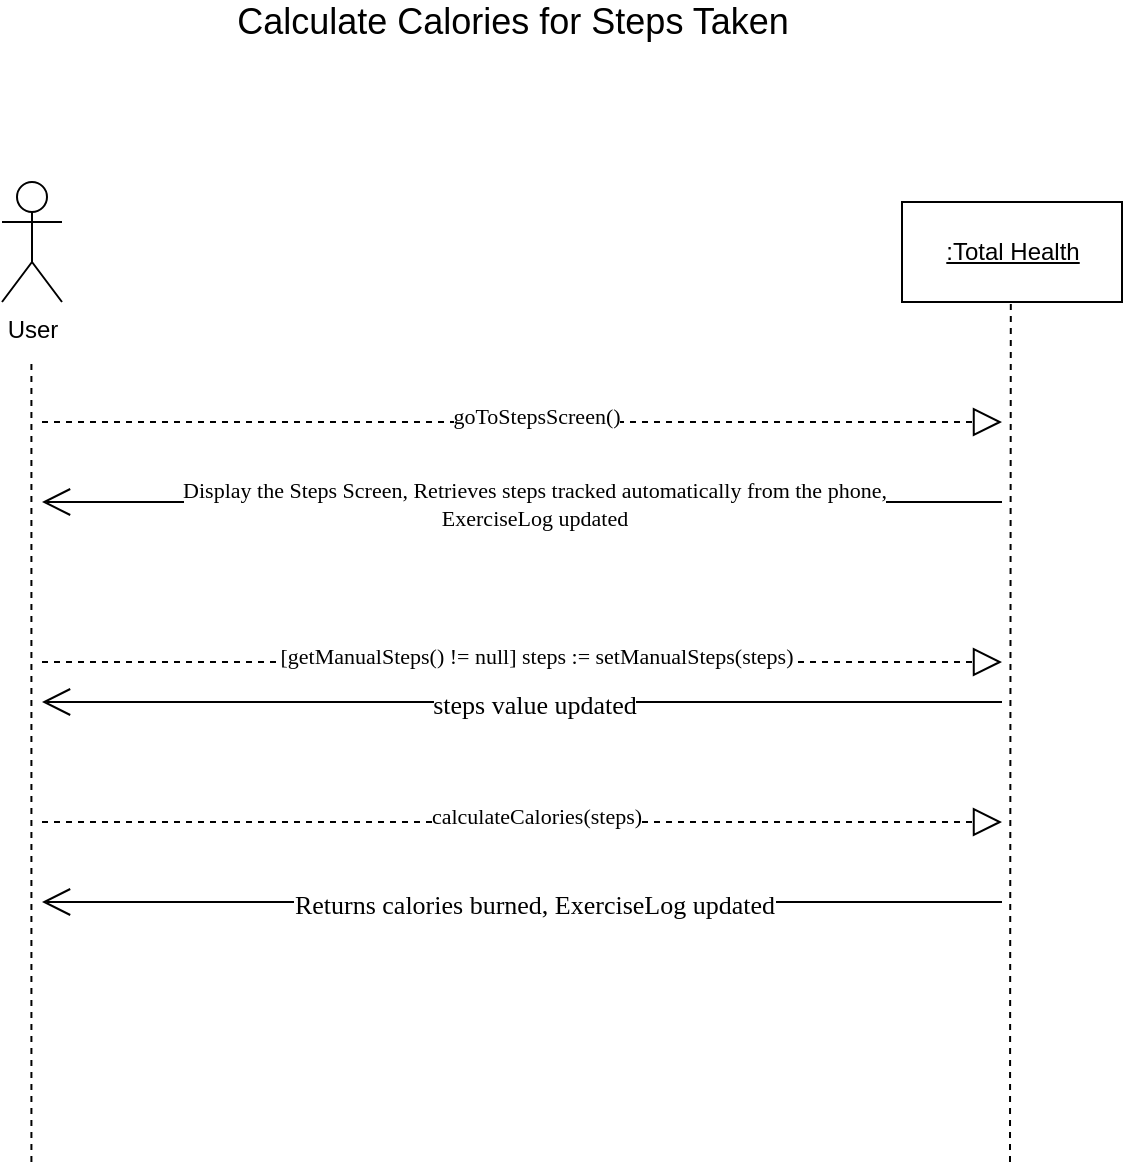 <mxfile version="15.9.6" type="github">
  <diagram id="fsKUEpt00cAQXqf5Vs6Y" name="Page-1">
    <mxGraphModel dx="1221" dy="631" grid="1" gridSize="10" guides="1" tooltips="1" connect="1" arrows="1" fold="1" page="1" pageScale="1" pageWidth="850" pageHeight="1100" math="0" shadow="0">
      <root>
        <mxCell id="0" />
        <mxCell id="1" parent="0" />
        <mxCell id="f-GdbEtR7hPHFlpdBjNb-2" value="User" style="shape=umlActor;verticalLabelPosition=bottom;verticalAlign=top;html=1;" parent="1" vertex="1">
          <mxGeometry x="150" y="130" width="30" height="60" as="geometry" />
        </mxCell>
        <mxCell id="f-GdbEtR7hPHFlpdBjNb-3" value="&lt;u&gt;:Total Health&lt;br&gt;&lt;/u&gt;" style="html=1;" parent="1" vertex="1">
          <mxGeometry x="600" y="140" width="110" height="50" as="geometry" />
        </mxCell>
        <mxCell id="f-GdbEtR7hPHFlpdBjNb-6" value="" style="endArrow=none;dashed=1;html=1;rounded=0;" parent="1" edge="1">
          <mxGeometry width="50" height="50" relative="1" as="geometry">
            <mxPoint x="164.71" y="620" as="sourcePoint" />
            <mxPoint x="164.71" y="220" as="targetPoint" />
          </mxGeometry>
        </mxCell>
        <mxCell id="f-GdbEtR7hPHFlpdBjNb-7" value="" style="endArrow=none;dashed=1;html=1;rounded=0;" parent="1" edge="1">
          <mxGeometry width="50" height="50" relative="1" as="geometry">
            <mxPoint x="654" y="620" as="sourcePoint" />
            <mxPoint x="654.41" y="190" as="targetPoint" />
          </mxGeometry>
        </mxCell>
        <mxCell id="HUZn96XeafT8EaWSQdzz-2" value="" style="endArrow=open;endFill=1;endSize=12;html=1;rounded=0;" parent="1" edge="1">
          <mxGeometry width="160" relative="1" as="geometry">
            <mxPoint x="650" y="290" as="sourcePoint" />
            <mxPoint x="170" y="290" as="targetPoint" />
          </mxGeometry>
        </mxCell>
        <mxCell id="HUZn96XeafT8EaWSQdzz-3" value="&lt;div&gt;&lt;font style=&quot;font-size: 11px&quot; face=&quot;Georgia&quot;&gt;&lt;span style=&quot;color: rgb(0 , 0 , 0) ; font-weight: normal ; text-decoration: none ; font-style: normal&quot;&gt;Display the Steps Screen, Retrieves steps tracked automatically from the phone,&lt;/span&gt;&lt;/font&gt;&lt;/div&gt;&lt;div&gt;&lt;font style=&quot;font-size: 11px&quot; face=&quot;Georgia&quot;&gt;&lt;span style=&quot;color: rgb(0 , 0 , 0) ; font-weight: normal ; text-decoration: none ; font-style: normal&quot;&gt;ExerciseLog updated&lt;/span&gt;&lt;/font&gt;&lt;/div&gt;" style="edgeLabel;html=1;align=center;verticalAlign=middle;resizable=0;points=[];" parent="HUZn96XeafT8EaWSQdzz-2" vertex="1" connectable="0">
          <mxGeometry x="-0.025" y="1" relative="1" as="geometry">
            <mxPoint as="offset" />
          </mxGeometry>
        </mxCell>
        <mxCell id="HUZn96XeafT8EaWSQdzz-4" value="" style="endArrow=block;dashed=1;endFill=0;endSize=12;html=1;rounded=0;" parent="1" edge="1">
          <mxGeometry width="160" relative="1" as="geometry">
            <mxPoint x="170" y="250" as="sourcePoint" />
            <mxPoint x="650" y="250" as="targetPoint" />
          </mxGeometry>
        </mxCell>
        <mxCell id="HUZn96XeafT8EaWSQdzz-5" value="&lt;font face=&quot;Georgia&quot;&gt;goToStepsScreen()&lt;/font&gt;" style="edgeLabel;html=1;align=center;verticalAlign=middle;resizable=0;points=[];" parent="HUZn96XeafT8EaWSQdzz-4" vertex="1" connectable="0">
          <mxGeometry x="0.028" y="3" relative="1" as="geometry">
            <mxPoint as="offset" />
          </mxGeometry>
        </mxCell>
        <mxCell id="HUZn96XeafT8EaWSQdzz-7" value="" style="endArrow=block;dashed=1;endFill=0;endSize=12;html=1;rounded=0;" parent="1" edge="1">
          <mxGeometry width="160" relative="1" as="geometry">
            <mxPoint x="170" y="450" as="sourcePoint" />
            <mxPoint x="650.0" y="450" as="targetPoint" />
          </mxGeometry>
        </mxCell>
        <mxCell id="HUZn96XeafT8EaWSQdzz-8" value="&lt;font face=&quot;Georgia&quot;&gt;calculateCalories(steps)&lt;/font&gt;" style="edgeLabel;html=1;align=center;verticalAlign=middle;resizable=0;points=[];" parent="HUZn96XeafT8EaWSQdzz-7" vertex="1" connectable="0">
          <mxGeometry x="0.028" y="3" relative="1" as="geometry">
            <mxPoint as="offset" />
          </mxGeometry>
        </mxCell>
        <mxCell id="HUZn96XeafT8EaWSQdzz-9" value="" style="endArrow=block;dashed=1;endFill=0;endSize=12;html=1;rounded=0;" parent="1" edge="1">
          <mxGeometry width="160" relative="1" as="geometry">
            <mxPoint x="170" y="370" as="sourcePoint" />
            <mxPoint x="650.0" y="370" as="targetPoint" />
          </mxGeometry>
        </mxCell>
        <mxCell id="HUZn96XeafT8EaWSQdzz-10" value="&lt;font face=&quot;Georgia&quot;&gt;[getManualSteps() != null] steps := setManualSteps(steps)&lt;/font&gt;" style="edgeLabel;html=1;align=center;verticalAlign=middle;resizable=0;points=[];" parent="HUZn96XeafT8EaWSQdzz-9" vertex="1" connectable="0">
          <mxGeometry x="0.028" y="3" relative="1" as="geometry">
            <mxPoint as="offset" />
          </mxGeometry>
        </mxCell>
        <mxCell id="HUZn96XeafT8EaWSQdzz-11" value="" style="endArrow=open;endFill=1;endSize=12;html=1;rounded=0;" parent="1" edge="1">
          <mxGeometry width="160" relative="1" as="geometry">
            <mxPoint x="650.0" y="490" as="sourcePoint" />
            <mxPoint x="170" y="490" as="targetPoint" />
          </mxGeometry>
        </mxCell>
        <mxCell id="HUZn96XeafT8EaWSQdzz-12" value="&lt;font face=&quot;Georgia&quot;&gt;&lt;span style=&quot;font-size: 13px ; color: rgb(0 , 0 , 0) ; font-weight: normal ; text-decoration: none ; font-style: normal&quot;&gt;Returns calories burned, ExerciseLog updated&lt;/span&gt;&lt;/font&gt;" style="edgeLabel;html=1;align=center;verticalAlign=middle;resizable=0;points=[];" parent="HUZn96XeafT8EaWSQdzz-11" vertex="1" connectable="0">
          <mxGeometry x="-0.025" y="1" relative="1" as="geometry">
            <mxPoint as="offset" />
          </mxGeometry>
        </mxCell>
        <mxCell id="HUZn96XeafT8EaWSQdzz-14" value="" style="endArrow=open;endFill=1;endSize=12;html=1;rounded=0;" parent="1" edge="1">
          <mxGeometry width="160" relative="1" as="geometry">
            <mxPoint x="650" y="390" as="sourcePoint" />
            <mxPoint x="170" y="390" as="targetPoint" />
          </mxGeometry>
        </mxCell>
        <mxCell id="HUZn96XeafT8EaWSQdzz-15" value="&lt;font face=&quot;Georgia&quot;&gt;&lt;span style=&quot;font-size: 13px ; color: rgb(0 , 0 , 0) ; font-weight: normal ; text-decoration: none ; font-style: normal&quot;&gt;steps value updated&lt;br&gt;&lt;/span&gt;&lt;/font&gt;" style="edgeLabel;html=1;align=center;verticalAlign=middle;resizable=0;points=[];" parent="HUZn96XeafT8EaWSQdzz-14" vertex="1" connectable="0">
          <mxGeometry x="-0.025" y="1" relative="1" as="geometry">
            <mxPoint as="offset" />
          </mxGeometry>
        </mxCell>
        <mxCell id="_Mc5-pRsNnmtWUL67R08-1" value="&lt;font style=&quot;font-size: 18px&quot;&gt;Calculate Calories for Steps Taken&lt;br&gt;&lt;/font&gt;" style="text;html=1;align=center;verticalAlign=middle;resizable=0;points=[];autosize=1;strokeColor=none;fillColor=none;" vertex="1" parent="1">
          <mxGeometry x="260" y="40" width="290" height="20" as="geometry" />
        </mxCell>
      </root>
    </mxGraphModel>
  </diagram>
</mxfile>
